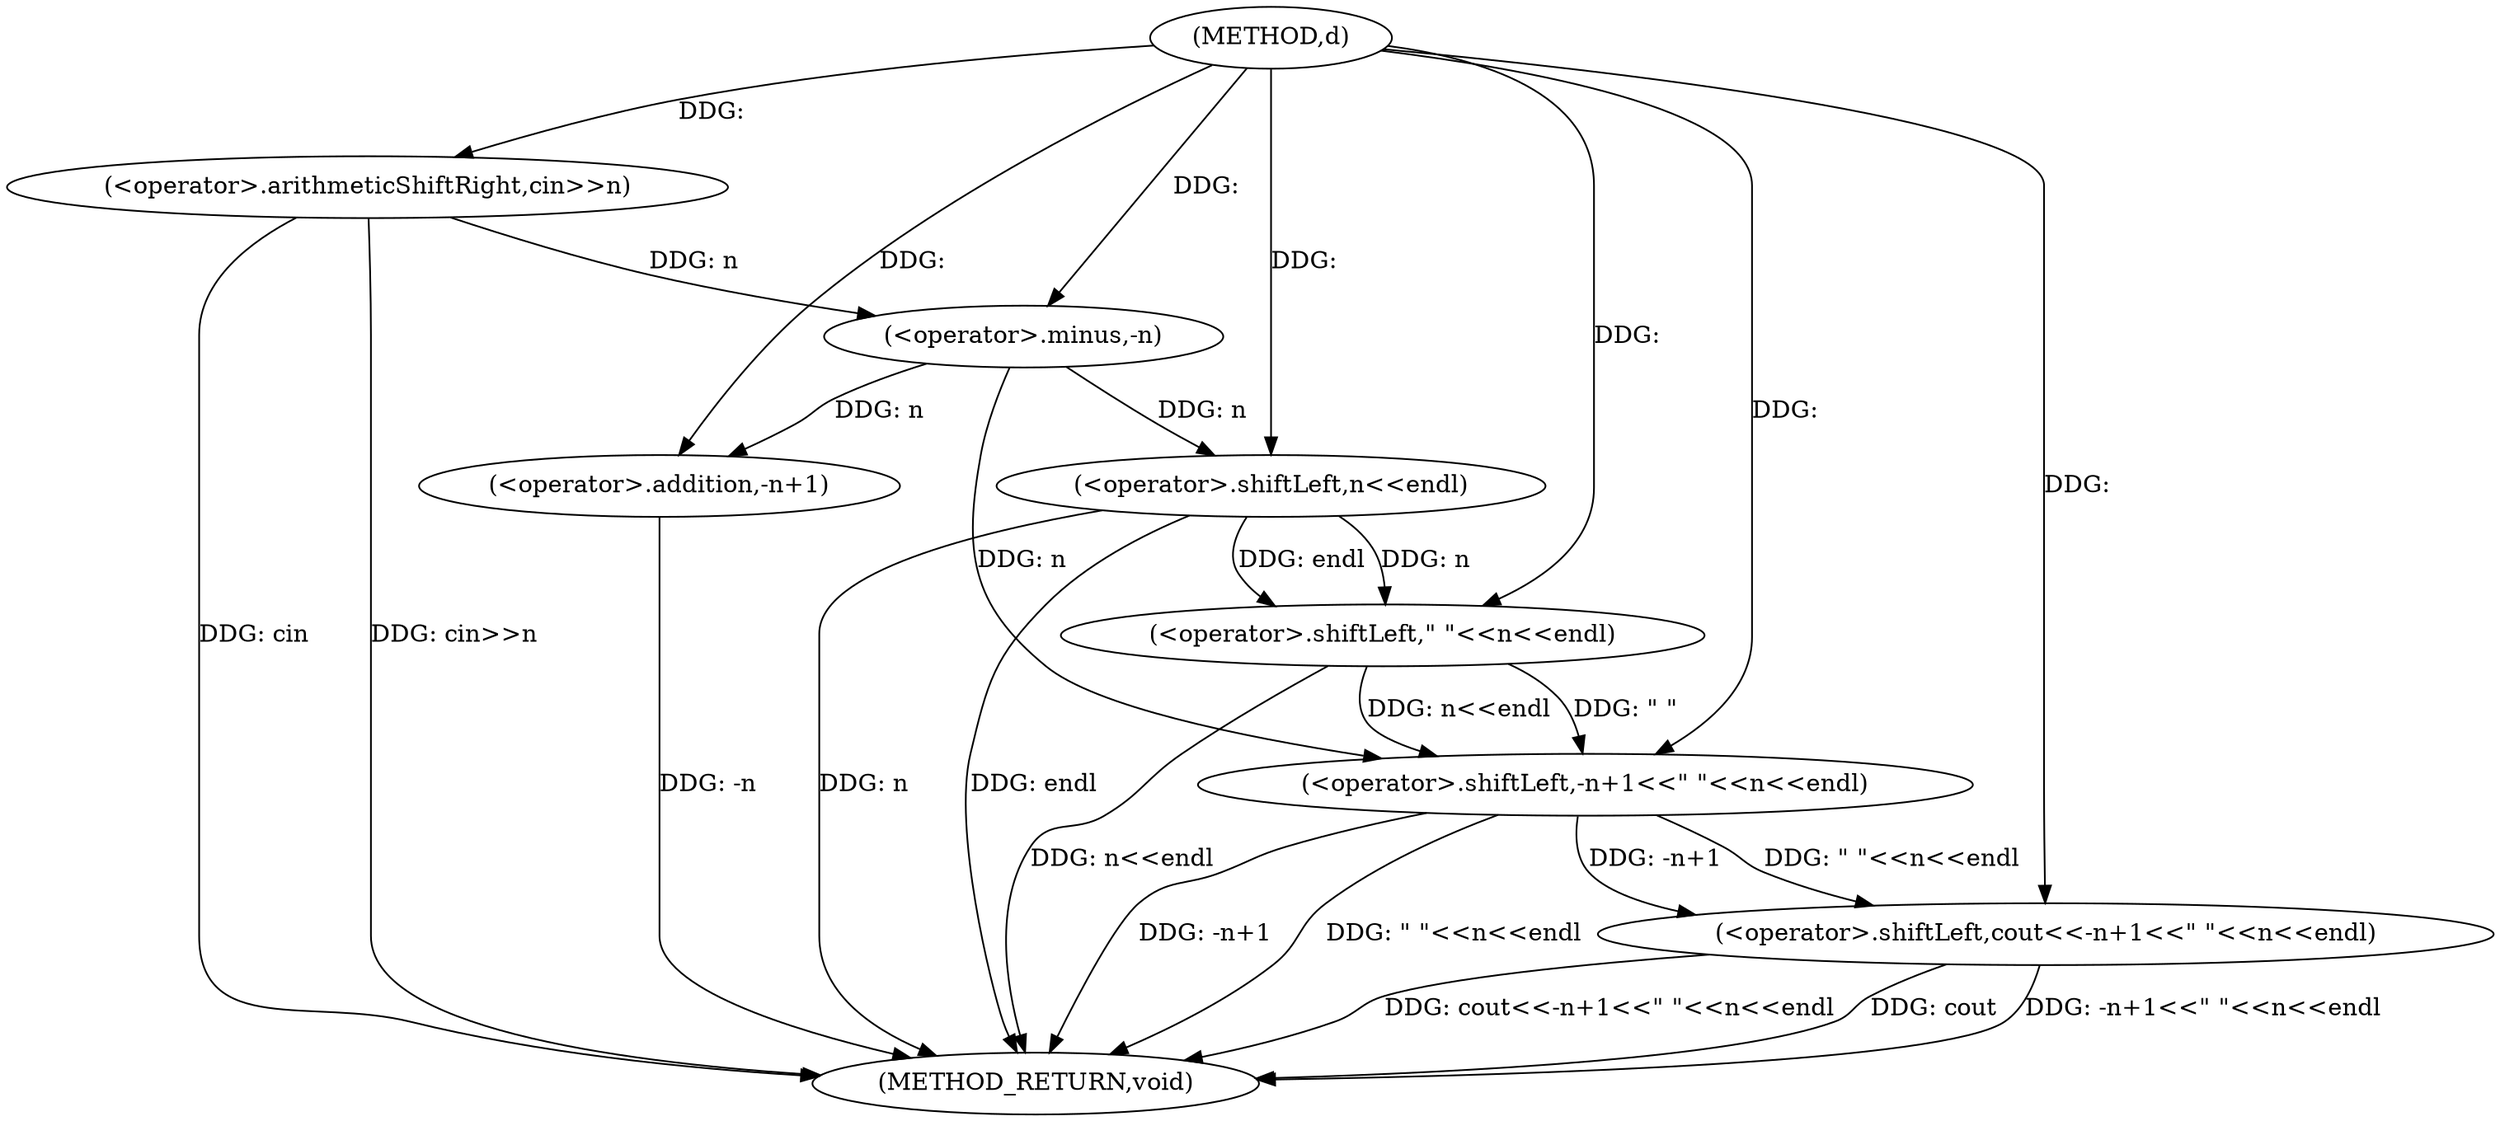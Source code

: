 digraph "d" {  
"1000101" [label = "(METHOD,d)" ]
"1000119" [label = "(METHOD_RETURN,void)" ]
"1000104" [label = "(<operator>.arithmeticShiftRight,cin>>n)" ]
"1000107" [label = "(<operator>.shiftLeft,cout<<-n+1<<\" \"<<n<<endl)" ]
"1000109" [label = "(<operator>.shiftLeft,-n+1<<\" \"<<n<<endl)" ]
"1000110" [label = "(<operator>.addition,-n+1)" ]
"1000114" [label = "(<operator>.shiftLeft,\" \"<<n<<endl)" ]
"1000111" [label = "(<operator>.minus,-n)" ]
"1000116" [label = "(<operator>.shiftLeft,n<<endl)" ]
  "1000104" -> "1000119"  [ label = "DDG: cin>>n"] 
  "1000110" -> "1000119"  [ label = "DDG: -n"] 
  "1000109" -> "1000119"  [ label = "DDG: -n+1"] 
  "1000116" -> "1000119"  [ label = "DDG: n"] 
  "1000114" -> "1000119"  [ label = "DDG: n<<endl"] 
  "1000109" -> "1000119"  [ label = "DDG: \" \"<<n<<endl"] 
  "1000107" -> "1000119"  [ label = "DDG: -n+1<<\" \"<<n<<endl"] 
  "1000107" -> "1000119"  [ label = "DDG: cout<<-n+1<<\" \"<<n<<endl"] 
  "1000116" -> "1000119"  [ label = "DDG: endl"] 
  "1000107" -> "1000119"  [ label = "DDG: cout"] 
  "1000104" -> "1000119"  [ label = "DDG: cin"] 
  "1000101" -> "1000104"  [ label = "DDG: "] 
  "1000101" -> "1000107"  [ label = "DDG: "] 
  "1000109" -> "1000107"  [ label = "DDG: -n+1"] 
  "1000109" -> "1000107"  [ label = "DDG: \" \"<<n<<endl"] 
  "1000101" -> "1000109"  [ label = "DDG: "] 
  "1000111" -> "1000109"  [ label = "DDG: n"] 
  "1000114" -> "1000109"  [ label = "DDG: \" \""] 
  "1000114" -> "1000109"  [ label = "DDG: n<<endl"] 
  "1000111" -> "1000110"  [ label = "DDG: n"] 
  "1000101" -> "1000110"  [ label = "DDG: "] 
  "1000101" -> "1000114"  [ label = "DDG: "] 
  "1000116" -> "1000114"  [ label = "DDG: n"] 
  "1000116" -> "1000114"  [ label = "DDG: endl"] 
  "1000104" -> "1000111"  [ label = "DDG: n"] 
  "1000101" -> "1000111"  [ label = "DDG: "] 
  "1000111" -> "1000116"  [ label = "DDG: n"] 
  "1000101" -> "1000116"  [ label = "DDG: "] 
}
